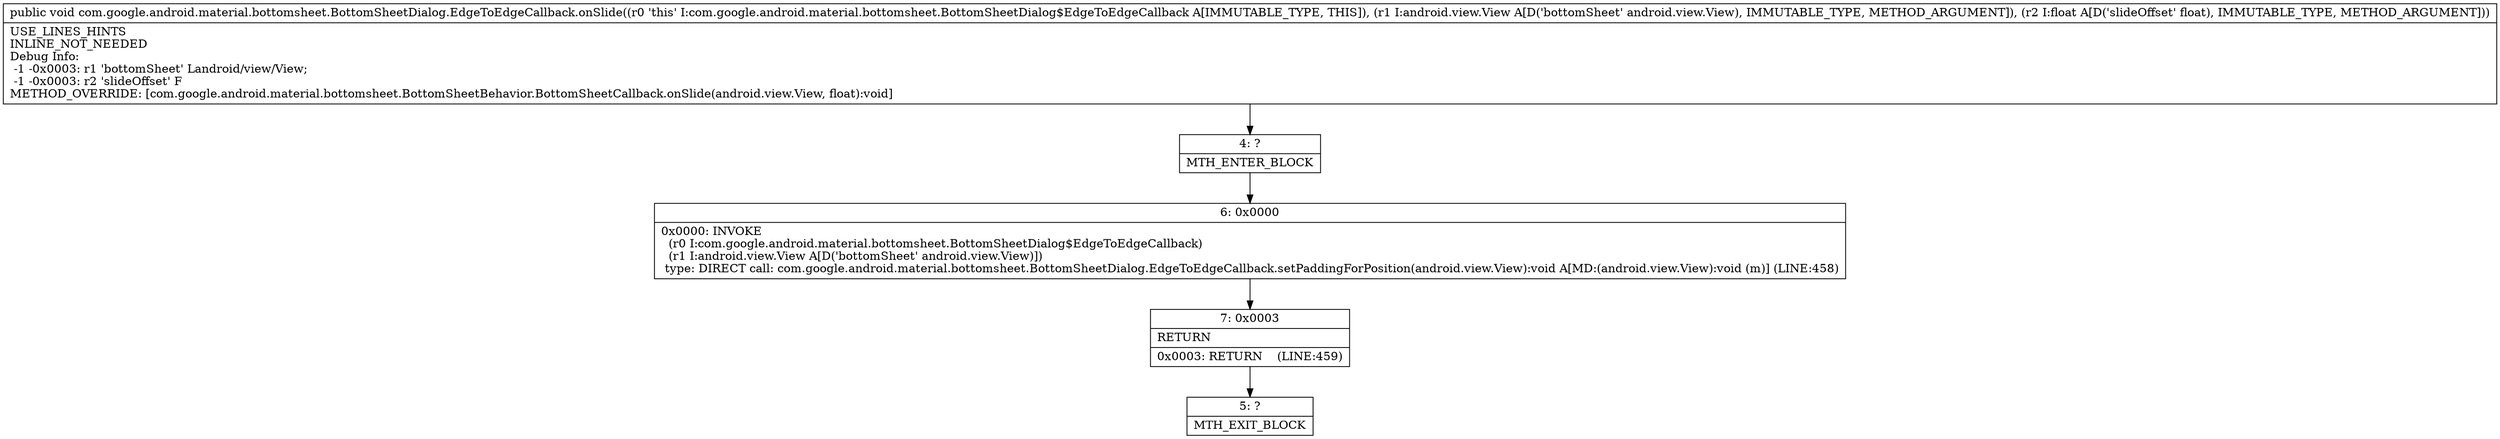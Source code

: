 digraph "CFG forcom.google.android.material.bottomsheet.BottomSheetDialog.EdgeToEdgeCallback.onSlide(Landroid\/view\/View;F)V" {
Node_4 [shape=record,label="{4\:\ ?|MTH_ENTER_BLOCK\l}"];
Node_6 [shape=record,label="{6\:\ 0x0000|0x0000: INVOKE  \l  (r0 I:com.google.android.material.bottomsheet.BottomSheetDialog$EdgeToEdgeCallback)\l  (r1 I:android.view.View A[D('bottomSheet' android.view.View)])\l type: DIRECT call: com.google.android.material.bottomsheet.BottomSheetDialog.EdgeToEdgeCallback.setPaddingForPosition(android.view.View):void A[MD:(android.view.View):void (m)] (LINE:458)\l}"];
Node_7 [shape=record,label="{7\:\ 0x0003|RETURN\l|0x0003: RETURN    (LINE:459)\l}"];
Node_5 [shape=record,label="{5\:\ ?|MTH_EXIT_BLOCK\l}"];
MethodNode[shape=record,label="{public void com.google.android.material.bottomsheet.BottomSheetDialog.EdgeToEdgeCallback.onSlide((r0 'this' I:com.google.android.material.bottomsheet.BottomSheetDialog$EdgeToEdgeCallback A[IMMUTABLE_TYPE, THIS]), (r1 I:android.view.View A[D('bottomSheet' android.view.View), IMMUTABLE_TYPE, METHOD_ARGUMENT]), (r2 I:float A[D('slideOffset' float), IMMUTABLE_TYPE, METHOD_ARGUMENT]))  | USE_LINES_HINTS\lINLINE_NOT_NEEDED\lDebug Info:\l  \-1 \-0x0003: r1 'bottomSheet' Landroid\/view\/View;\l  \-1 \-0x0003: r2 'slideOffset' F\lMETHOD_OVERRIDE: [com.google.android.material.bottomsheet.BottomSheetBehavior.BottomSheetCallback.onSlide(android.view.View, float):void]\l}"];
MethodNode -> Node_4;Node_4 -> Node_6;
Node_6 -> Node_7;
Node_7 -> Node_5;
}


